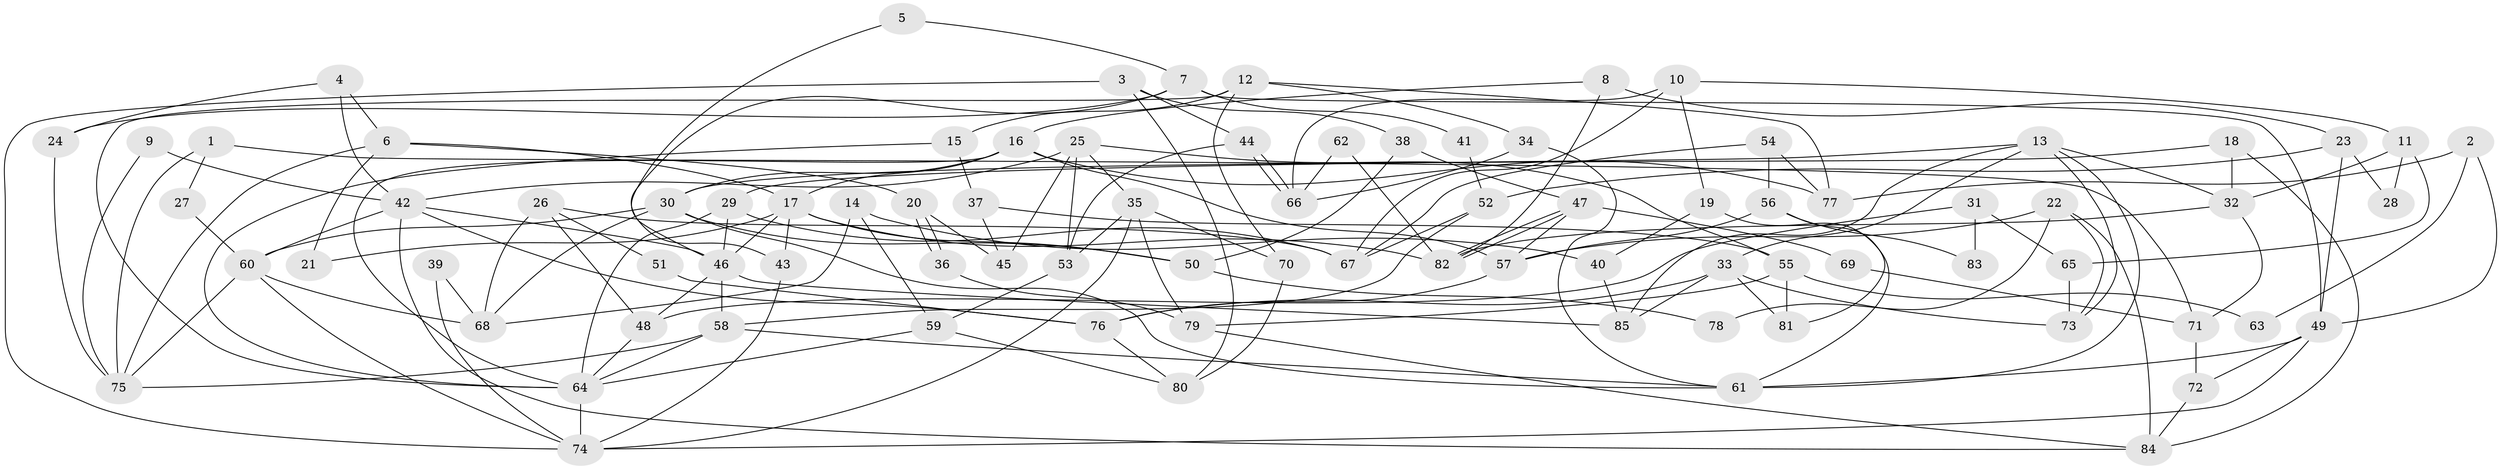 // Generated by graph-tools (version 1.1) at 2025/50/03/09/25 04:50:52]
// undirected, 85 vertices, 170 edges
graph export_dot {
graph [start="1"]
  node [color=gray90,style=filled];
  1;
  2;
  3;
  4;
  5;
  6;
  7;
  8;
  9;
  10;
  11;
  12;
  13;
  14;
  15;
  16;
  17;
  18;
  19;
  20;
  21;
  22;
  23;
  24;
  25;
  26;
  27;
  28;
  29;
  30;
  31;
  32;
  33;
  34;
  35;
  36;
  37;
  38;
  39;
  40;
  41;
  42;
  43;
  44;
  45;
  46;
  47;
  48;
  49;
  50;
  51;
  52;
  53;
  54;
  55;
  56;
  57;
  58;
  59;
  60;
  61;
  62;
  63;
  64;
  65;
  66;
  67;
  68;
  69;
  70;
  71;
  72;
  73;
  74;
  75;
  76;
  77;
  78;
  79;
  80;
  81;
  82;
  83;
  84;
  85;
  1 -- 75;
  1 -- 71;
  1 -- 27;
  2 -- 49;
  2 -- 77;
  2 -- 63;
  3 -- 80;
  3 -- 44;
  3 -- 38;
  3 -- 74;
  4 -- 24;
  4 -- 42;
  4 -- 6;
  5 -- 43;
  5 -- 7;
  6 -- 75;
  6 -- 17;
  6 -- 20;
  6 -- 21;
  7 -- 49;
  7 -- 46;
  7 -- 24;
  7 -- 41;
  8 -- 82;
  8 -- 16;
  8 -- 23;
  9 -- 75;
  9 -- 42;
  10 -- 66;
  10 -- 19;
  10 -- 11;
  10 -- 67;
  11 -- 32;
  11 -- 28;
  11 -- 65;
  12 -- 15;
  12 -- 70;
  12 -- 34;
  12 -- 64;
  12 -- 77;
  13 -- 61;
  13 -- 29;
  13 -- 32;
  13 -- 33;
  13 -- 73;
  13 -- 85;
  14 -- 59;
  14 -- 68;
  14 -- 40;
  15 -- 37;
  15 -- 64;
  16 -- 57;
  16 -- 17;
  16 -- 30;
  16 -- 64;
  16 -- 77;
  17 -- 46;
  17 -- 21;
  17 -- 43;
  17 -- 50;
  17 -- 82;
  18 -- 30;
  18 -- 32;
  18 -- 84;
  19 -- 61;
  19 -- 40;
  20 -- 36;
  20 -- 36;
  20 -- 45;
  22 -- 73;
  22 -- 84;
  22 -- 57;
  22 -- 78;
  23 -- 52;
  23 -- 28;
  23 -- 49;
  24 -- 75;
  25 -- 42;
  25 -- 55;
  25 -- 35;
  25 -- 45;
  25 -- 53;
  26 -- 67;
  26 -- 68;
  26 -- 48;
  26 -- 51;
  27 -- 60;
  29 -- 64;
  29 -- 46;
  29 -- 67;
  30 -- 50;
  30 -- 60;
  30 -- 61;
  30 -- 68;
  31 -- 65;
  31 -- 48;
  31 -- 83;
  32 -- 82;
  32 -- 71;
  33 -- 85;
  33 -- 73;
  33 -- 76;
  33 -- 81;
  34 -- 61;
  34 -- 66;
  35 -- 74;
  35 -- 53;
  35 -- 70;
  35 -- 79;
  36 -- 79;
  37 -- 45;
  37 -- 55;
  38 -- 47;
  38 -- 50;
  39 -- 74;
  39 -- 68;
  40 -- 85;
  41 -- 52;
  42 -- 60;
  42 -- 46;
  42 -- 76;
  42 -- 84;
  43 -- 74;
  44 -- 66;
  44 -- 66;
  44 -- 53;
  46 -- 48;
  46 -- 58;
  46 -- 85;
  47 -- 57;
  47 -- 82;
  47 -- 82;
  47 -- 69;
  48 -- 64;
  49 -- 74;
  49 -- 61;
  49 -- 72;
  50 -- 78;
  51 -- 76;
  52 -- 67;
  52 -- 58;
  53 -- 59;
  54 -- 77;
  54 -- 67;
  54 -- 56;
  55 -- 81;
  55 -- 79;
  55 -- 63;
  56 -- 57;
  56 -- 81;
  56 -- 83;
  57 -- 76;
  58 -- 64;
  58 -- 61;
  58 -- 75;
  59 -- 64;
  59 -- 80;
  60 -- 74;
  60 -- 68;
  60 -- 75;
  62 -- 82;
  62 -- 66;
  64 -- 74;
  65 -- 73;
  69 -- 71;
  70 -- 80;
  71 -- 72;
  72 -- 84;
  76 -- 80;
  79 -- 84;
}
